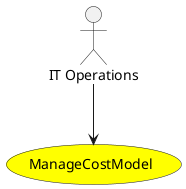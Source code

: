 @startuml


usecase "ManageCostModel" as ManageCostModel #yellow

Actor "IT Operations" as ITOperations

ITOperations --> ManageCostModel











@enduml
